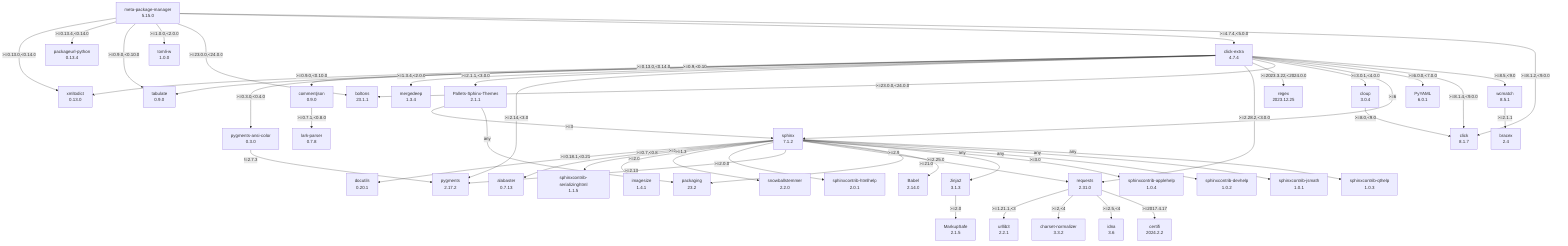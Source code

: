 flowchart TD
    classDef missing stroke-dasharray: 5
    alabaster["alabaster\n0.7.13"]
    babel["Babel\n2.14.0"]
    boltons["boltons\n23.1.1"]
    bracex["bracex\n2.4"]
    certifi["certifi\n2024.2.2"]
    charset-normalizer["charset-normalizer\n3.3.2"]
    click-extra["click-extra\n4.7.4"]
    click_0["click\n8.1.7"]
    cloup["cloup\n3.0.4"]
    commentjson["commentjson\n0.9.0"]
    docutils["docutils\n0.20.1"]
    idna["idna\n3.6"]
    imagesize["imagesize\n1.4.1"]
    jinja2["Jinja2\n3.1.3"]
    lark-parser["lark-parser\n0.7.8"]
    markupsafe["MarkupSafe\n2.1.5"]
    mergedeep["mergedeep\n1.3.4"]
    meta-package-manager["meta-package-manager\n5.15.0"]
    packageurl-python["packageurl-python\n0.13.4"]
    packaging["packaging\n23.2"]
    pallets-sphinx-themes["Pallets-Sphinx-Themes\n2.1.1"]
    pygments-ansi-color["pygments-ansi-color\n0.3.0"]
    pygments["pygments\n2.17.2"]
    pyyaml["PyYAML\n6.0.1"]
    regex["regex\n2023.12.25"]
    requests["requests\n2.31.0"]
    snowballstemmer["snowballstemmer\n2.2.0"]
    sphinx["sphinx\n7.1.2"]
    sphinxcontrib-applehelp["sphinxcontrib-applehelp\n1.0.4"]
    sphinxcontrib-devhelp["sphinxcontrib-devhelp\n1.0.2"]
    sphinxcontrib-htmlhelp["sphinxcontrib-htmlhelp\n2.0.1"]
    sphinxcontrib-jsmath["sphinxcontrib-jsmath\n1.0.1"]
    sphinxcontrib-qthelp["sphinxcontrib-qthelp\n1.0.3"]
    sphinxcontrib-serializinghtml["sphinxcontrib-serializinghtml\n1.1.5"]
    tabulate["tabulate\n0.9.0"]
    tomli-w["tomli-w\n1.0.0"]
    urllib3["urllib3\n2.2.1"]
    wcmatch["wcmatch\n8.5.1"]
    xmltodict["xmltodict\n0.13.0"]
    click-extra -- ">=0.13.0,<0.14.0" --> xmltodict
    click-extra -- ">=0.3.0,<0.4.0" --> pygments-ansi-color
    click-extra -- ">=0.9,<0.10" --> tabulate
    click-extra -- ">=0.9.0,<0.10.0" --> commentjson
    click-extra -- ">=1.3.4,<2.0.0" --> mergedeep
    click-extra -- ">=2.1.1,<3.0.0" --> pallets-sphinx-themes
    click-extra -- ">=2.14,<3.0" --> pygments
    click-extra -- ">=2.28.2,<3.0.0" --> requests
    click-extra -- ">=2023.3.22,<2024.0.0" --> regex
    click-extra -- ">=23.0.0,<24.0.0" --> boltons
    click-extra -- ">=3.0.1,<4.0.0" --> cloup
    click-extra -- ">=6" --> sphinx
    click-extra -- ">=6.0.0,<7.0.0" --> pyyaml
    click-extra -- ">=8.1.4,<9.0.0" --> click_0
    click-extra -- ">=8.5,<9.0" --> wcmatch
    cloup -- ">=8.0,<9.0" --> click_0
    commentjson -- ">=0.7.1,<0.8.0" --> lark-parser
    jinja2 -- ">=2.0" --> markupsafe
    meta-package-manager -- ">=0.13.0,<0.14.0" --> xmltodict
    meta-package-manager -- ">=0.13.4,<0.14.0" --> packageurl-python
    meta-package-manager -- ">=0.9.0,<0.10.0" --> tabulate
    meta-package-manager -- ">=1.0.0,<2.0.0" --> tomli-w
    meta-package-manager -- ">=23.0.0,<24.0.0" --> boltons
    meta-package-manager -- ">=4.7.4,<5.0.0" --> click-extra
    meta-package-manager -- ">=8.1.2,<9.0.0" --> click_0
    pallets-sphinx-themes -- ">=3" --> sphinx
    pallets-sphinx-themes -- "any" --> packaging
    pygments-ansi-color -- "!=2.7.3" --> pygments
    requests -- ">=1.21.1,<3" --> urllib3
    requests -- ">=2,<4" --> charset-normalizer
    requests -- ">=2.5,<4" --> idna
    requests -- ">=2017.4.17" --> certifi
    sphinx -- ">=0.18.1,<0.21" --> docutils
    sphinx -- ">=0.7,<0.8" --> alabaster
    sphinx -- ">=1.1.5" --> sphinxcontrib-serializinghtml
    sphinx -- ">=1.3" --> imagesize
    sphinx -- ">=2.0" --> snowballstemmer
    sphinx -- ">=2.0.0" --> sphinxcontrib-htmlhelp
    sphinx -- ">=2.13" --> pygments
    sphinx -- ">=2.25.0" --> requests
    sphinx -- ">=2.9" --> babel
    sphinx -- ">=21.0" --> packaging
    sphinx -- ">=3.0" --> jinja2
    sphinx -- "any" --> sphinxcontrib-applehelp
    sphinx -- "any" --> sphinxcontrib-devhelp
    sphinx -- "any" --> sphinxcontrib-jsmath
    sphinx -- "any" --> sphinxcontrib-qthelp
    wcmatch -- ">=2.1.1" --> bracex